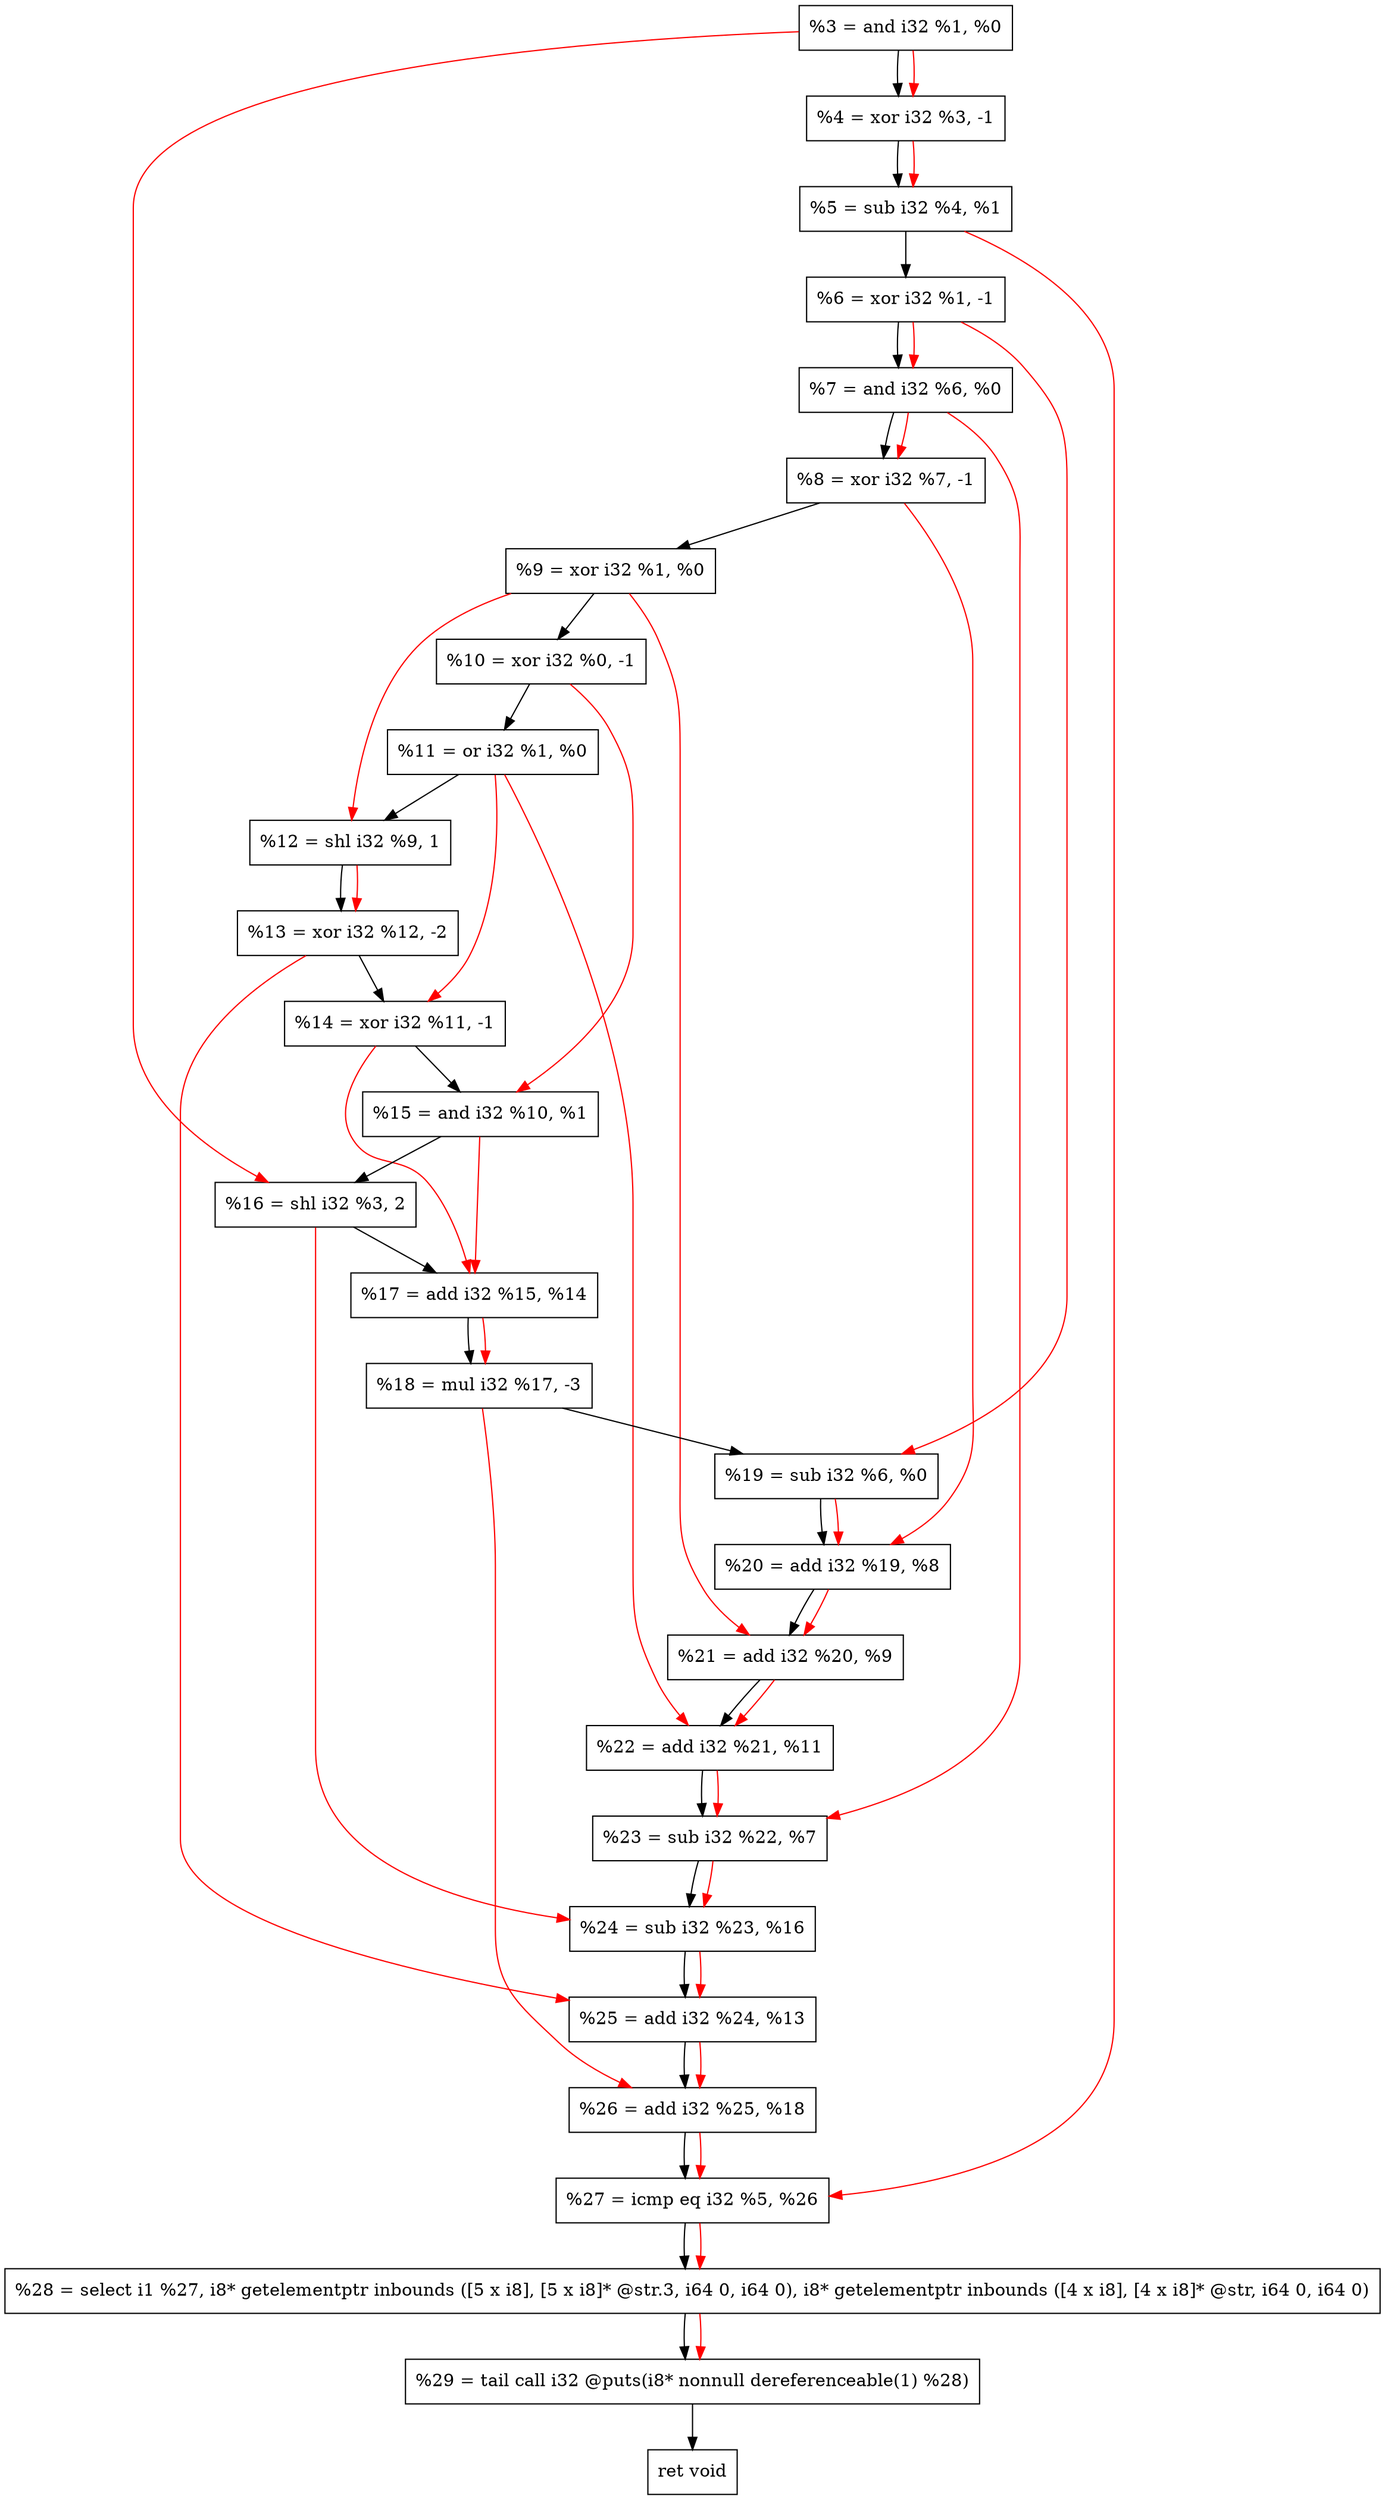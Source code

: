 digraph "DFG for'crackme' function" {
	Node0x9a7570[shape=record, label="  %3 = and i32 %1, %0"];
	Node0x9a7c20[shape=record, label="  %4 = xor i32 %3, -1"];
	Node0x9a7ce0[shape=record, label="  %5 = sub i32 %4, %1"];
	Node0x9a7d50[shape=record, label="  %6 = xor i32 %1, -1"];
	Node0x9a7dc0[shape=record, label="  %7 = and i32 %6, %0"];
	Node0x9a7e30[shape=record, label="  %8 = xor i32 %7, -1"];
	Node0x9a7ea0[shape=record, label="  %9 = xor i32 %1, %0"];
	Node0x9a7f10[shape=record, label="  %10 = xor i32 %0, -1"];
	Node0x9a7f80[shape=record, label="  %11 = or i32 %1, %0"];
	Node0x9a7ff0[shape=record, label="  %12 = shl i32 %9, 1"];
	Node0x9a8090[shape=record, label="  %13 = xor i32 %12, -2"];
	Node0x9a8100[shape=record, label="  %14 = xor i32 %11, -1"];
	Node0x9a8170[shape=record, label="  %15 = and i32 %10, %1"];
	Node0x9a8210[shape=record, label="  %16 = shl i32 %3, 2"];
	Node0x9a8280[shape=record, label="  %17 = add i32 %15, %14"];
	Node0x9a8320[shape=record, label="  %18 = mul i32 %17, -3"];
	Node0x9a8390[shape=record, label="  %19 = sub i32 %6, %0"];
	Node0x9a8400[shape=record, label="  %20 = add i32 %19, %8"];
	Node0x9a8470[shape=record, label="  %21 = add i32 %20, %9"];
	Node0x9a84e0[shape=record, label="  %22 = add i32 %21, %11"];
	Node0x9a8550[shape=record, label="  %23 = sub i32 %22, %7"];
	Node0x9a85c0[shape=record, label="  %24 = sub i32 %23, %16"];
	Node0x9a8630[shape=record, label="  %25 = add i32 %24, %13"];
	Node0x9a86a0[shape=record, label="  %26 = add i32 %25, %18"];
	Node0x9a8710[shape=record, label="  %27 = icmp eq i32 %5, %26"];
	Node0x948268[shape=record, label="  %28 = select i1 %27, i8* getelementptr inbounds ([5 x i8], [5 x i8]* @str.3, i64 0, i64 0), i8* getelementptr inbounds ([4 x i8], [4 x i8]* @str, i64 0, i64 0)"];
	Node0x9a8bb0[shape=record, label="  %29 = tail call i32 @puts(i8* nonnull dereferenceable(1) %28)"];
	Node0x9a8c00[shape=record, label="  ret void"];
	Node0x9a7570 -> Node0x9a7c20;
	Node0x9a7c20 -> Node0x9a7ce0;
	Node0x9a7ce0 -> Node0x9a7d50;
	Node0x9a7d50 -> Node0x9a7dc0;
	Node0x9a7dc0 -> Node0x9a7e30;
	Node0x9a7e30 -> Node0x9a7ea0;
	Node0x9a7ea0 -> Node0x9a7f10;
	Node0x9a7f10 -> Node0x9a7f80;
	Node0x9a7f80 -> Node0x9a7ff0;
	Node0x9a7ff0 -> Node0x9a8090;
	Node0x9a8090 -> Node0x9a8100;
	Node0x9a8100 -> Node0x9a8170;
	Node0x9a8170 -> Node0x9a8210;
	Node0x9a8210 -> Node0x9a8280;
	Node0x9a8280 -> Node0x9a8320;
	Node0x9a8320 -> Node0x9a8390;
	Node0x9a8390 -> Node0x9a8400;
	Node0x9a8400 -> Node0x9a8470;
	Node0x9a8470 -> Node0x9a84e0;
	Node0x9a84e0 -> Node0x9a8550;
	Node0x9a8550 -> Node0x9a85c0;
	Node0x9a85c0 -> Node0x9a8630;
	Node0x9a8630 -> Node0x9a86a0;
	Node0x9a86a0 -> Node0x9a8710;
	Node0x9a8710 -> Node0x948268;
	Node0x948268 -> Node0x9a8bb0;
	Node0x9a8bb0 -> Node0x9a8c00;
edge [color=red]
	Node0x9a7570 -> Node0x9a7c20;
	Node0x9a7c20 -> Node0x9a7ce0;
	Node0x9a7d50 -> Node0x9a7dc0;
	Node0x9a7dc0 -> Node0x9a7e30;
	Node0x9a7ea0 -> Node0x9a7ff0;
	Node0x9a7ff0 -> Node0x9a8090;
	Node0x9a7f80 -> Node0x9a8100;
	Node0x9a7f10 -> Node0x9a8170;
	Node0x9a7570 -> Node0x9a8210;
	Node0x9a8170 -> Node0x9a8280;
	Node0x9a8100 -> Node0x9a8280;
	Node0x9a8280 -> Node0x9a8320;
	Node0x9a7d50 -> Node0x9a8390;
	Node0x9a8390 -> Node0x9a8400;
	Node0x9a7e30 -> Node0x9a8400;
	Node0x9a8400 -> Node0x9a8470;
	Node0x9a7ea0 -> Node0x9a8470;
	Node0x9a8470 -> Node0x9a84e0;
	Node0x9a7f80 -> Node0x9a84e0;
	Node0x9a84e0 -> Node0x9a8550;
	Node0x9a7dc0 -> Node0x9a8550;
	Node0x9a8550 -> Node0x9a85c0;
	Node0x9a8210 -> Node0x9a85c0;
	Node0x9a85c0 -> Node0x9a8630;
	Node0x9a8090 -> Node0x9a8630;
	Node0x9a8630 -> Node0x9a86a0;
	Node0x9a8320 -> Node0x9a86a0;
	Node0x9a7ce0 -> Node0x9a8710;
	Node0x9a86a0 -> Node0x9a8710;
	Node0x9a8710 -> Node0x948268;
	Node0x948268 -> Node0x9a8bb0;
}
